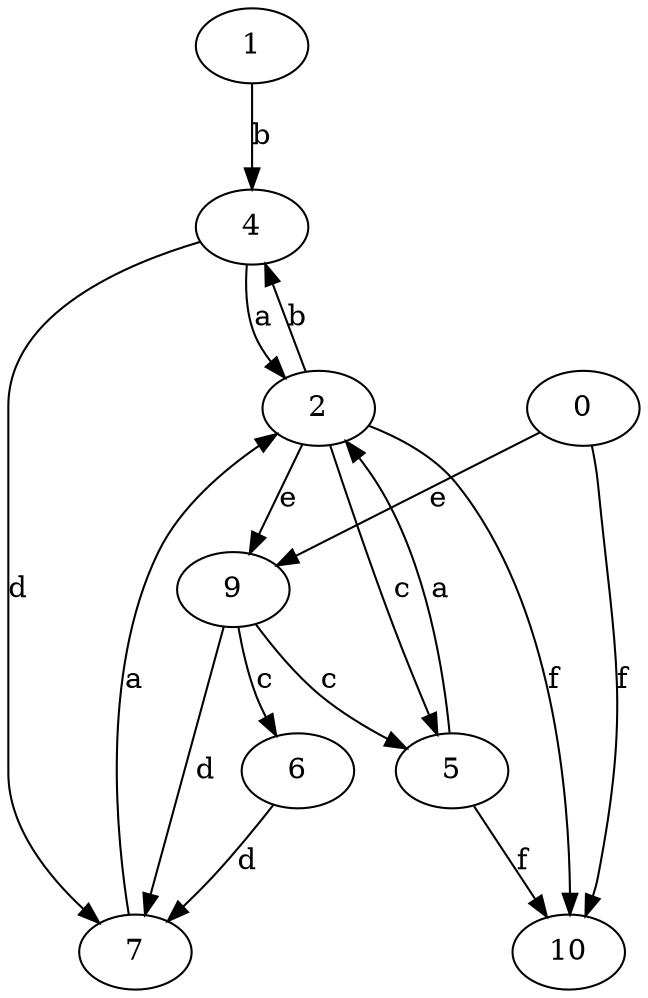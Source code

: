 strict digraph  {
1;
0;
2;
4;
5;
6;
7;
9;
10;
1 -> 4  [label=b];
0 -> 9  [label=e];
0 -> 10  [label=f];
2 -> 4  [label=b];
2 -> 5  [label=c];
2 -> 9  [label=e];
2 -> 10  [label=f];
4 -> 2  [label=a];
4 -> 7  [label=d];
5 -> 2  [label=a];
5 -> 10  [label=f];
6 -> 7  [label=d];
7 -> 2  [label=a];
9 -> 5  [label=c];
9 -> 6  [label=c];
9 -> 7  [label=d];
}
